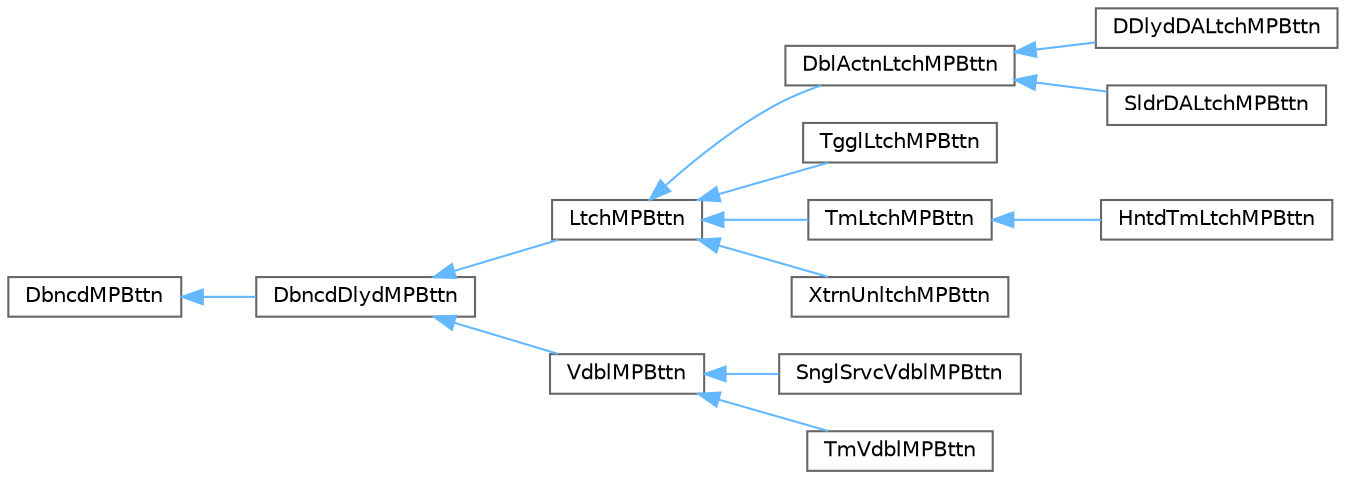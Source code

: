 digraph "Graphical Class Hierarchy"
{
 // LATEX_PDF_SIZE
  bgcolor="transparent";
  edge [fontname=Helvetica,fontsize=10,labelfontname=Helvetica,labelfontsize=10];
  node [fontname=Helvetica,fontsize=10,shape=box,height=0.2,width=0.4];
  rankdir="LR";
  Node0 [id="Node000000",label="DbncdMPBttn",height=0.2,width=0.4,color="grey40", fillcolor="white", style="filled",URL="$class_dbncd_m_p_bttn.html",tooltip="Base class, models a Debounced Momentary Push Button (D-MPB)."];
  Node0 -> Node1 [id="edge1_Node000000_Node000001",dir="back",color="steelblue1",style="solid",tooltip=" "];
  Node1 [id="Node000001",label="DbncdDlydMPBttn",height=0.2,width=0.4,color="grey40", fillcolor="white", style="filled",URL="$class_dbncd_dlyd_m_p_bttn.html",tooltip="Models a Debounced Delayed MPB (DD-MPB)."];
  Node1 -> Node2 [id="edge2_Node000001_Node000002",dir="back",color="steelblue1",style="solid",tooltip=" "];
  Node2 [id="Node000002",label="LtchMPBttn",height=0.2,width=0.4,color="grey40", fillcolor="white", style="filled",URL="$class_ltch_m_p_bttn.html",tooltip="Abstract class, base to model Latched Debounced Delayed MPBs (LDD-MPB)."];
  Node2 -> Node3 [id="edge3_Node000002_Node000003",dir="back",color="steelblue1",style="solid",tooltip=" "];
  Node3 [id="Node000003",label="DblActnLtchMPBttn",height=0.2,width=0.4,color="grey40", fillcolor="white", style="filled",URL="$class_dbl_actn_ltch_m_p_bttn.html",tooltip="Abstract class, base to model Double Action LDD-MPBs (DALDD-MPBs)."];
  Node3 -> Node4 [id="edge4_Node000003_Node000004",dir="back",color="steelblue1",style="solid",tooltip=" "];
  Node4 [id="Node000004",label="DDlydDALtchMPBttn",height=0.2,width=0.4,color="grey40", fillcolor="white", style="filled",URL="$class_d_dlyd_d_a_ltch_m_p_bttn.html",tooltip="Models a Debounced Delayed Double Action Latched MPB combo switch (Debounced Delayed DALDD-MPB - DD-D..."];
  Node3 -> Node5 [id="edge5_Node000003_Node000005",dir="back",color="steelblue1",style="solid",tooltip=" "];
  Node5 [id="Node000005",label="SldrDALtchMPBttn",height=0.2,width=0.4,color="grey40", fillcolor="white", style="filled",URL="$class_sldr_d_a_ltch_m_p_bttn.html",tooltip="Models a Slider Double Action LDD-MPB combo switch, a.k.a. off/on/dimmer, a.k.a. off/on/volume radio ..."];
  Node2 -> Node6 [id="edge6_Node000002_Node000006",dir="back",color="steelblue1",style="solid",tooltip=" "];
  Node6 [id="Node000006",label="TgglLtchMPBttn",height=0.2,width=0.4,color="grey40", fillcolor="white", style="filled",URL="$class_tggl_ltch_m_p_bttn.html",tooltip="Models a Toggle Latch DD-MPB, a.k.a. a Toggle Switch (ToLDD-MPB)."];
  Node2 -> Node7 [id="edge7_Node000002_Node000007",dir="back",color="steelblue1",style="solid",tooltip=" "];
  Node7 [id="Node000007",label="TmLtchMPBttn",height=0.2,width=0.4,color="grey40", fillcolor="white", style="filled",URL="$class_tm_ltch_m_p_bttn.html",tooltip="Models a Timer Latch DD-MPB, a.k.a. Timer Switch (TiLDD-MPB)."];
  Node7 -> Node8 [id="edge8_Node000007_Node000008",dir="back",color="steelblue1",style="solid",tooltip=" "];
  Node8 [id="Node000008",label="HntdTmLtchMPBttn",height=0.2,width=0.4,color="grey40", fillcolor="white", style="filled",URL="$class_hntd_tm_ltch_m_p_bttn.html",tooltip="Models a Hinted Timer Latch DD-MPB, a.k.a. Staircase Switch (HTiLDD-MPB)."];
  Node2 -> Node9 [id="edge9_Node000002_Node000009",dir="back",color="steelblue1",style="solid",tooltip=" "];
  Node9 [id="Node000009",label="XtrnUnltchMPBttn",height=0.2,width=0.4,color="grey40", fillcolor="white", style="filled",URL="$class_xtrn_unltch_m_p_bttn.html",tooltip="Models an External Unlatch LDD-MPB, a.k.a. Emergency Latched Switch (XULDD-MPB)"];
  Node1 -> Node10 [id="edge10_Node000001_Node000010",dir="back",color="steelblue1",style="solid",tooltip=" "];
  Node10 [id="Node000010",label="VdblMPBttn",height=0.2,width=0.4,color="grey40", fillcolor="white", style="filled",URL="$class_vdbl_m_p_bttn.html",tooltip="Abstract class, base to model Voidable DD-MPBs (VDD-MPB)."];
  Node10 -> Node11 [id="edge11_Node000010_Node000011",dir="back",color="steelblue1",style="solid",tooltip=" "];
  Node11 [id="Node000011",label="SnglSrvcVdblMPBttn",height=0.2,width=0.4,color="grey40", fillcolor="white", style="filled",URL="$class_sngl_srvc_vdbl_m_p_bttn.html",tooltip="Models a Single Service Voidable DD-MPB a.k.a. Trigger switch (SSVDD-MPB)"];
  Node10 -> Node12 [id="edge12_Node000010_Node000012",dir="back",color="steelblue1",style="solid",tooltip=" "];
  Node12 [id="Node000012",label="TmVdblMPBttn",height=0.2,width=0.4,color="grey40", fillcolor="white", style="filled",URL="$class_tm_vdbl_m_p_bttn.html",tooltip="Models a Time Voidable DD-MPB, a.k.a. Anti-tampering switch (TVDD-MPB)"];
}
